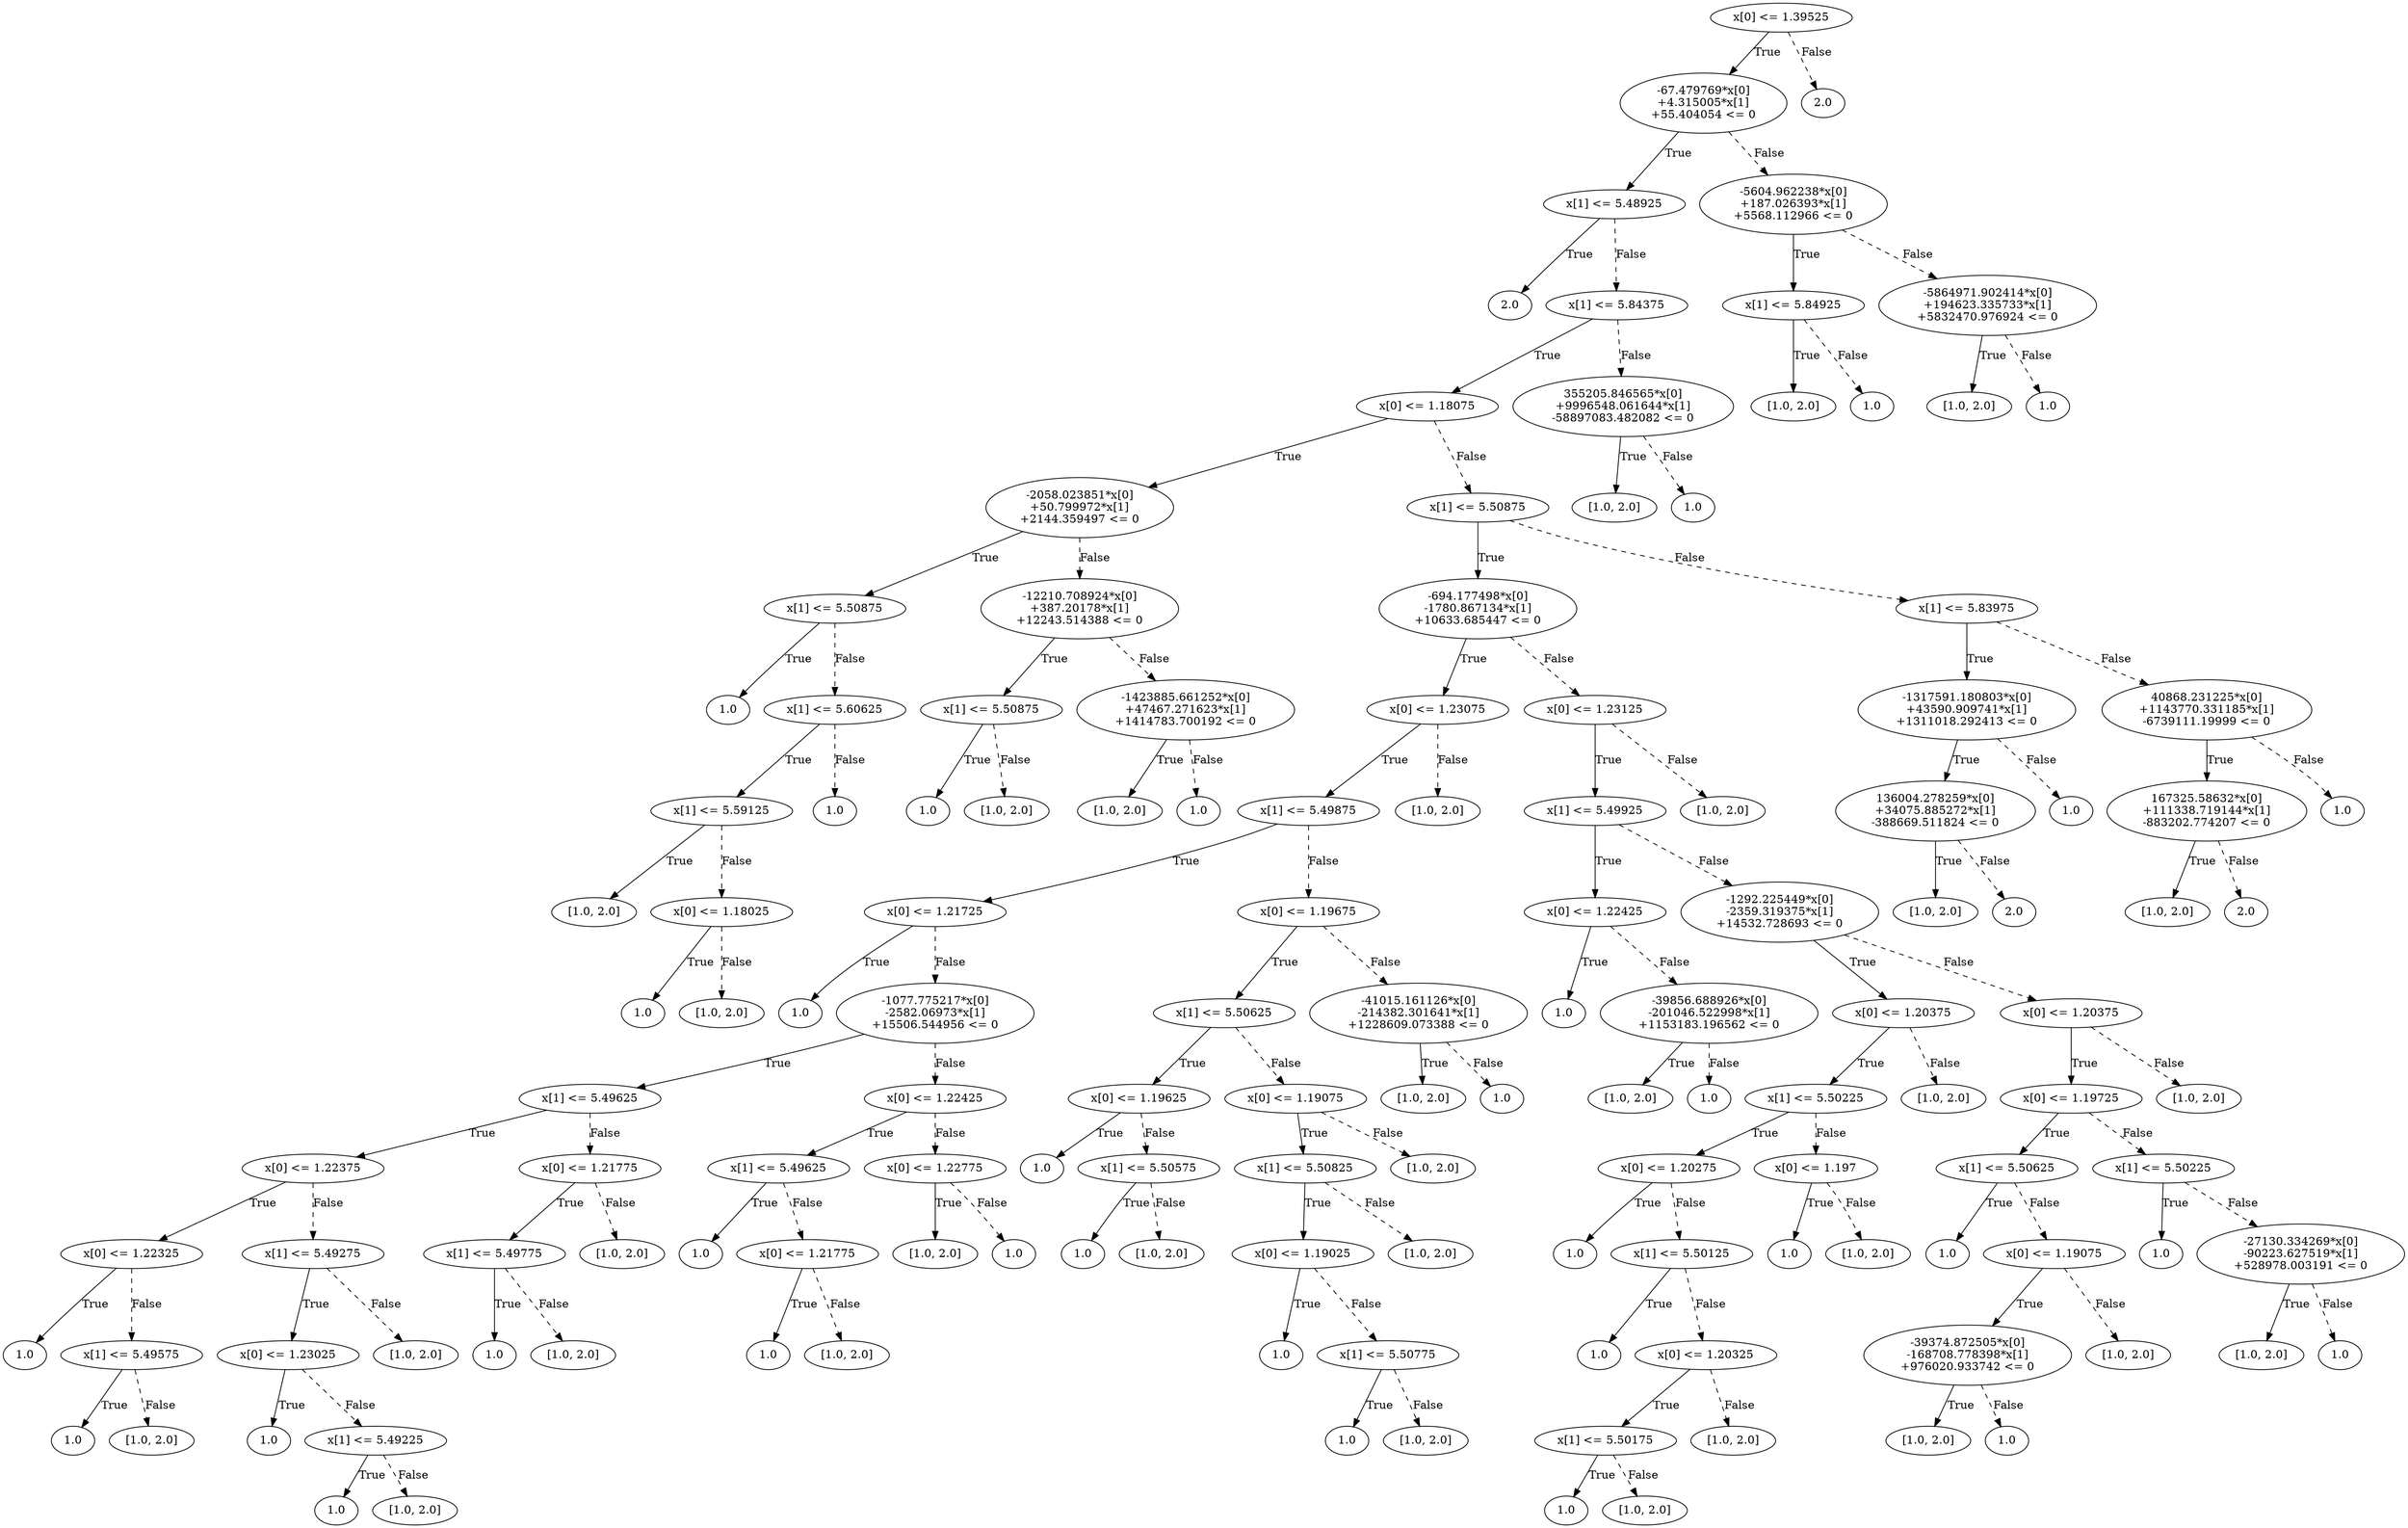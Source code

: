 digraph {
0 [label="x[0] <= 1.39525"];
1 [label="-67.479769*x[0]\n+4.315005*x[1]\n+55.404054 <= 0"];
2 [label="x[1] <= 5.48925"];
3 [label="2.0"];
2 -> 3 [label="True"];
4 [label="x[1] <= 5.84375"];
5 [label="x[0] <= 1.18075"];
6 [label="-2058.023851*x[0]\n+50.799972*x[1]\n+2144.359497 <= 0"];
7 [label="x[1] <= 5.50875"];
8 [label="1.0"];
7 -> 8 [label="True"];
9 [label="x[1] <= 5.60625"];
10 [label="x[1] <= 5.59125"];
11 [label="[1.0, 2.0]"];
10 -> 11 [label="True"];
12 [label="x[0] <= 1.18025"];
13 [label="1.0"];
12 -> 13 [label="True"];
14 [label="[1.0, 2.0]"];
12 -> 14 [style="dashed", label="False"];
10 -> 12 [style="dashed", label="False"];
9 -> 10 [label="True"];
15 [label="1.0"];
9 -> 15 [style="dashed", label="False"];
7 -> 9 [style="dashed", label="False"];
6 -> 7 [label="True"];
16 [label="-12210.708924*x[0]\n+387.20178*x[1]\n+12243.514388 <= 0"];
17 [label="x[1] <= 5.50875"];
18 [label="1.0"];
17 -> 18 [label="True"];
19 [label="[1.0, 2.0]"];
17 -> 19 [style="dashed", label="False"];
16 -> 17 [label="True"];
20 [label="-1423885.661252*x[0]\n+47467.271623*x[1]\n+1414783.700192 <= 0"];
21 [label="[1.0, 2.0]"];
20 -> 21 [label="True"];
22 [label="1.0"];
20 -> 22 [style="dashed", label="False"];
16 -> 20 [style="dashed", label="False"];
6 -> 16 [style="dashed", label="False"];
5 -> 6 [label="True"];
23 [label="x[1] <= 5.50875"];
24 [label="-694.177498*x[0]\n-1780.867134*x[1]\n+10633.685447 <= 0"];
25 [label="x[0] <= 1.23075"];
26 [label="x[1] <= 5.49875"];
27 [label="x[0] <= 1.21725"];
28 [label="1.0"];
27 -> 28 [label="True"];
29 [label="-1077.775217*x[0]\n-2582.06973*x[1]\n+15506.544956 <= 0"];
30 [label="x[1] <= 5.49625"];
31 [label="x[0] <= 1.22375"];
32 [label="x[0] <= 1.22325"];
33 [label="1.0"];
32 -> 33 [label="True"];
34 [label="x[1] <= 5.49575"];
35 [label="1.0"];
34 -> 35 [label="True"];
36 [label="[1.0, 2.0]"];
34 -> 36 [style="dashed", label="False"];
32 -> 34 [style="dashed", label="False"];
31 -> 32 [label="True"];
37 [label="x[1] <= 5.49275"];
38 [label="x[0] <= 1.23025"];
39 [label="1.0"];
38 -> 39 [label="True"];
40 [label="x[1] <= 5.49225"];
41 [label="1.0"];
40 -> 41 [label="True"];
42 [label="[1.0, 2.0]"];
40 -> 42 [style="dashed", label="False"];
38 -> 40 [style="dashed", label="False"];
37 -> 38 [label="True"];
43 [label="[1.0, 2.0]"];
37 -> 43 [style="dashed", label="False"];
31 -> 37 [style="dashed", label="False"];
30 -> 31 [label="True"];
44 [label="x[0] <= 1.21775"];
45 [label="x[1] <= 5.49775"];
46 [label="1.0"];
45 -> 46 [label="True"];
47 [label="[1.0, 2.0]"];
45 -> 47 [style="dashed", label="False"];
44 -> 45 [label="True"];
48 [label="[1.0, 2.0]"];
44 -> 48 [style="dashed", label="False"];
30 -> 44 [style="dashed", label="False"];
29 -> 30 [label="True"];
49 [label="x[0] <= 1.22425"];
50 [label="x[1] <= 5.49625"];
51 [label="1.0"];
50 -> 51 [label="True"];
52 [label="x[0] <= 1.21775"];
53 [label="1.0"];
52 -> 53 [label="True"];
54 [label="[1.0, 2.0]"];
52 -> 54 [style="dashed", label="False"];
50 -> 52 [style="dashed", label="False"];
49 -> 50 [label="True"];
55 [label="x[0] <= 1.22775"];
56 [label="[1.0, 2.0]"];
55 -> 56 [label="True"];
57 [label="1.0"];
55 -> 57 [style="dashed", label="False"];
49 -> 55 [style="dashed", label="False"];
29 -> 49 [style="dashed", label="False"];
27 -> 29 [style="dashed", label="False"];
26 -> 27 [label="True"];
58 [label="x[0] <= 1.19675"];
59 [label="x[1] <= 5.50625"];
60 [label="x[0] <= 1.19625"];
61 [label="1.0"];
60 -> 61 [label="True"];
62 [label="x[1] <= 5.50575"];
63 [label="1.0"];
62 -> 63 [label="True"];
64 [label="[1.0, 2.0]"];
62 -> 64 [style="dashed", label="False"];
60 -> 62 [style="dashed", label="False"];
59 -> 60 [label="True"];
65 [label="x[0] <= 1.19075"];
66 [label="x[1] <= 5.50825"];
67 [label="x[0] <= 1.19025"];
68 [label="1.0"];
67 -> 68 [label="True"];
69 [label="x[1] <= 5.50775"];
70 [label="1.0"];
69 -> 70 [label="True"];
71 [label="[1.0, 2.0]"];
69 -> 71 [style="dashed", label="False"];
67 -> 69 [style="dashed", label="False"];
66 -> 67 [label="True"];
72 [label="[1.0, 2.0]"];
66 -> 72 [style="dashed", label="False"];
65 -> 66 [label="True"];
73 [label="[1.0, 2.0]"];
65 -> 73 [style="dashed", label="False"];
59 -> 65 [style="dashed", label="False"];
58 -> 59 [label="True"];
74 [label="-41015.161126*x[0]\n-214382.301641*x[1]\n+1228609.073388 <= 0"];
75 [label="[1.0, 2.0]"];
74 -> 75 [label="True"];
76 [label="1.0"];
74 -> 76 [style="dashed", label="False"];
58 -> 74 [style="dashed", label="False"];
26 -> 58 [style="dashed", label="False"];
25 -> 26 [label="True"];
77 [label="[1.0, 2.0]"];
25 -> 77 [style="dashed", label="False"];
24 -> 25 [label="True"];
78 [label="x[0] <= 1.23125"];
79 [label="x[1] <= 5.49925"];
80 [label="x[0] <= 1.22425"];
81 [label="1.0"];
80 -> 81 [label="True"];
82 [label="-39856.688926*x[0]\n-201046.522998*x[1]\n+1153183.196562 <= 0"];
83 [label="[1.0, 2.0]"];
82 -> 83 [label="True"];
84 [label="1.0"];
82 -> 84 [style="dashed", label="False"];
80 -> 82 [style="dashed", label="False"];
79 -> 80 [label="True"];
85 [label="-1292.225449*x[0]\n-2359.319375*x[1]\n+14532.728693 <= 0"];
86 [label="x[0] <= 1.20375"];
87 [label="x[1] <= 5.50225"];
88 [label="x[0] <= 1.20275"];
89 [label="1.0"];
88 -> 89 [label="True"];
90 [label="x[1] <= 5.50125"];
91 [label="1.0"];
90 -> 91 [label="True"];
92 [label="x[0] <= 1.20325"];
93 [label="x[1] <= 5.50175"];
94 [label="1.0"];
93 -> 94 [label="True"];
95 [label="[1.0, 2.0]"];
93 -> 95 [style="dashed", label="False"];
92 -> 93 [label="True"];
96 [label="[1.0, 2.0]"];
92 -> 96 [style="dashed", label="False"];
90 -> 92 [style="dashed", label="False"];
88 -> 90 [style="dashed", label="False"];
87 -> 88 [label="True"];
97 [label="x[0] <= 1.197"];
98 [label="1.0"];
97 -> 98 [label="True"];
99 [label="[1.0, 2.0]"];
97 -> 99 [style="dashed", label="False"];
87 -> 97 [style="dashed", label="False"];
86 -> 87 [label="True"];
100 [label="[1.0, 2.0]"];
86 -> 100 [style="dashed", label="False"];
85 -> 86 [label="True"];
101 [label="x[0] <= 1.20375"];
102 [label="x[0] <= 1.19725"];
103 [label="x[1] <= 5.50625"];
104 [label="1.0"];
103 -> 104 [label="True"];
105 [label="x[0] <= 1.19075"];
106 [label="-39374.872505*x[0]\n-168708.778398*x[1]\n+976020.933742 <= 0"];
107 [label="[1.0, 2.0]"];
106 -> 107 [label="True"];
108 [label="1.0"];
106 -> 108 [style="dashed", label="False"];
105 -> 106 [label="True"];
109 [label="[1.0, 2.0]"];
105 -> 109 [style="dashed", label="False"];
103 -> 105 [style="dashed", label="False"];
102 -> 103 [label="True"];
110 [label="x[1] <= 5.50225"];
111 [label="1.0"];
110 -> 111 [label="True"];
112 [label="-27130.334269*x[0]\n-90223.627519*x[1]\n+528978.003191 <= 0"];
113 [label="[1.0, 2.0]"];
112 -> 113 [label="True"];
114 [label="1.0"];
112 -> 114 [style="dashed", label="False"];
110 -> 112 [style="dashed", label="False"];
102 -> 110 [style="dashed", label="False"];
101 -> 102 [label="True"];
115 [label="[1.0, 2.0]"];
101 -> 115 [style="dashed", label="False"];
85 -> 101 [style="dashed", label="False"];
79 -> 85 [style="dashed", label="False"];
78 -> 79 [label="True"];
116 [label="[1.0, 2.0]"];
78 -> 116 [style="dashed", label="False"];
24 -> 78 [style="dashed", label="False"];
23 -> 24 [label="True"];
117 [label="x[1] <= 5.83975"];
118 [label="-1317591.180803*x[0]\n+43590.909741*x[1]\n+1311018.292413 <= 0"];
119 [label="136004.278259*x[0]\n+34075.885272*x[1]\n-388669.511824 <= 0"];
120 [label="[1.0, 2.0]"];
119 -> 120 [label="True"];
121 [label="2.0"];
119 -> 121 [style="dashed", label="False"];
118 -> 119 [label="True"];
122 [label="1.0"];
118 -> 122 [style="dashed", label="False"];
117 -> 118 [label="True"];
123 [label="40868.231225*x[0]\n+1143770.331185*x[1]\n-6739111.19999 <= 0"];
124 [label="167325.58632*x[0]\n+111338.719144*x[1]\n-883202.774207 <= 0"];
125 [label="[1.0, 2.0]"];
124 -> 125 [label="True"];
126 [label="2.0"];
124 -> 126 [style="dashed", label="False"];
123 -> 124 [label="True"];
127 [label="1.0"];
123 -> 127 [style="dashed", label="False"];
117 -> 123 [style="dashed", label="False"];
23 -> 117 [style="dashed", label="False"];
5 -> 23 [style="dashed", label="False"];
4 -> 5 [label="True"];
128 [label="355205.846565*x[0]\n+9996548.061644*x[1]\n-58897083.482082 <= 0"];
129 [label="[1.0, 2.0]"];
128 -> 129 [label="True"];
130 [label="1.0"];
128 -> 130 [style="dashed", label="False"];
4 -> 128 [style="dashed", label="False"];
2 -> 4 [style="dashed", label="False"];
1 -> 2 [label="True"];
131 [label="-5604.962238*x[0]\n+187.026393*x[1]\n+5568.112966 <= 0"];
132 [label="x[1] <= 5.84925"];
133 [label="[1.0, 2.0]"];
132 -> 133 [label="True"];
134 [label="1.0"];
132 -> 134 [style="dashed", label="False"];
131 -> 132 [label="True"];
135 [label="-5864971.902414*x[0]\n+194623.335733*x[1]\n+5832470.976924 <= 0"];
136 [label="[1.0, 2.0]"];
135 -> 136 [label="True"];
137 [label="1.0"];
135 -> 137 [style="dashed", label="False"];
131 -> 135 [style="dashed", label="False"];
1 -> 131 [style="dashed", label="False"];
0 -> 1 [label="True"];
138 [label="2.0"];
0 -> 138 [style="dashed", label="False"];

}